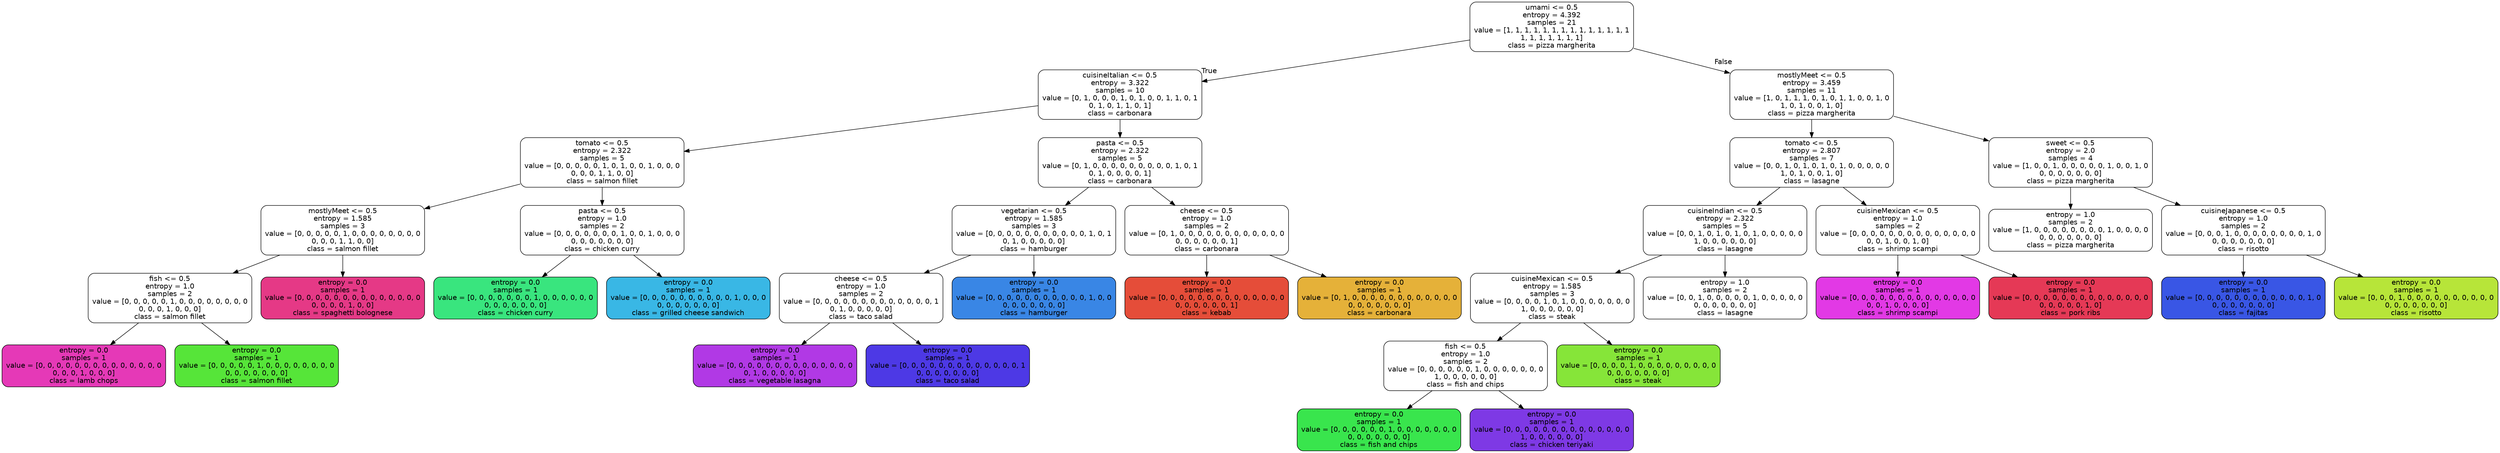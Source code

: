 digraph Tree {
node [shape=box, style="filled, rounded", color="black", fontname="helvetica"] ;
edge [fontname="helvetica"] ;
0 [label="umami <= 0.5\nentropy = 4.392\nsamples = 21\nvalue = [1, 1, 1, 1, 1, 1, 1, 1, 1, 1, 1, 1, 1, 1\n1, 1, 1, 1, 1, 1, 1]\nclass = pizza margherita", fillcolor="#ffffff"] ;
1 [label="cuisineItalian <= 0.5\nentropy = 3.322\nsamples = 10\nvalue = [0, 1, 0, 0, 0, 1, 0, 1, 0, 0, 1, 1, 0, 1\n0, 1, 0, 1, 1, 0, 1]\nclass = carbonara", fillcolor="#ffffff"] ;
0 -> 1 [labeldistance=2.5, labelangle=45, headlabel="True"] ;
2 [label="tomato <= 0.5\nentropy = 2.322\nsamples = 5\nvalue = [0, 0, 0, 0, 0, 1, 0, 1, 0, 0, 1, 0, 0, 0\n0, 0, 0, 1, 1, 0, 0]\nclass = salmon fillet", fillcolor="#ffffff"] ;
1 -> 2 ;
3 [label="mostlyMeet <= 0.5\nentropy = 1.585\nsamples = 3\nvalue = [0, 0, 0, 0, 0, 1, 0, 0, 0, 0, 0, 0, 0, 0\n0, 0, 0, 1, 1, 0, 0]\nclass = salmon fillet", fillcolor="#ffffff"] ;
2 -> 3 ;
4 [label="fish <= 0.5\nentropy = 1.0\nsamples = 2\nvalue = [0, 0, 0, 0, 0, 1, 0, 0, 0, 0, 0, 0, 0, 0\n0, 0, 0, 1, 0, 0, 0]\nclass = salmon fillet", fillcolor="#ffffff"] ;
3 -> 4 ;
5 [label="entropy = 0.0\nsamples = 1\nvalue = [0, 0, 0, 0, 0, 0, 0, 0, 0, 0, 0, 0, 0, 0\n0, 0, 0, 1, 0, 0, 0]\nclass = lamb chops", fillcolor="#e539b7"] ;
4 -> 5 ;
6 [label="entropy = 0.0\nsamples = 1\nvalue = [0, 0, 0, 0, 0, 1, 0, 0, 0, 0, 0, 0, 0, 0\n0, 0, 0, 0, 0, 0, 0]\nclass = salmon fillet", fillcolor="#56e539"] ;
4 -> 6 ;
7 [label="entropy = 0.0\nsamples = 1\nvalue = [0, 0, 0, 0, 0, 0, 0, 0, 0, 0, 0, 0, 0, 0\n0, 0, 0, 0, 1, 0, 0]\nclass = spaghetti bolognese", fillcolor="#e53986"] ;
3 -> 7 ;
8 [label="pasta <= 0.5\nentropy = 1.0\nsamples = 2\nvalue = [0, 0, 0, 0, 0, 0, 0, 1, 0, 0, 1, 0, 0, 0\n0, 0, 0, 0, 0, 0, 0]\nclass = chicken curry", fillcolor="#ffffff"] ;
2 -> 8 ;
9 [label="entropy = 0.0\nsamples = 1\nvalue = [0, 0, 0, 0, 0, 0, 0, 1, 0, 0, 0, 0, 0, 0\n0, 0, 0, 0, 0, 0, 0]\nclass = chicken curry", fillcolor="#39e57e"] ;
8 -> 9 ;
10 [label="entropy = 0.0\nsamples = 1\nvalue = [0, 0, 0, 0, 0, 0, 0, 0, 0, 0, 1, 0, 0, 0\n0, 0, 0, 0, 0, 0, 0]\nclass = grilled cheese sandwich", fillcolor="#39b7e5"] ;
8 -> 10 ;
11 [label="pasta <= 0.5\nentropy = 2.322\nsamples = 5\nvalue = [0, 1, 0, 0, 0, 0, 0, 0, 0, 0, 0, 1, 0, 1\n0, 1, 0, 0, 0, 0, 1]\nclass = carbonara", fillcolor="#ffffff"] ;
1 -> 11 ;
12 [label="vegetarian <= 0.5\nentropy = 1.585\nsamples = 3\nvalue = [0, 0, 0, 0, 0, 0, 0, 0, 0, 0, 0, 1, 0, 1\n0, 1, 0, 0, 0, 0, 0]\nclass = hamburger", fillcolor="#ffffff"] ;
11 -> 12 ;
13 [label="cheese <= 0.5\nentropy = 1.0\nsamples = 2\nvalue = [0, 0, 0, 0, 0, 0, 0, 0, 0, 0, 0, 0, 0, 1\n0, 1, 0, 0, 0, 0, 0]\nclass = taco salad", fillcolor="#ffffff"] ;
12 -> 13 ;
14 [label="entropy = 0.0\nsamples = 1\nvalue = [0, 0, 0, 0, 0, 0, 0, 0, 0, 0, 0, 0, 0, 0\n0, 1, 0, 0, 0, 0, 0]\nclass = vegetable lasagna", fillcolor="#b139e5"] ;
13 -> 14 ;
15 [label="entropy = 0.0\nsamples = 1\nvalue = [0, 0, 0, 0, 0, 0, 0, 0, 0, 0, 0, 0, 0, 1\n0, 0, 0, 0, 0, 0, 0]\nclass = taco salad", fillcolor="#4d39e5"] ;
13 -> 15 ;
16 [label="entropy = 0.0\nsamples = 1\nvalue = [0, 0, 0, 0, 0, 0, 0, 0, 0, 0, 0, 1, 0, 0\n0, 0, 0, 0, 0, 0, 0]\nclass = hamburger", fillcolor="#3986e5"] ;
12 -> 16 ;
17 [label="cheese <= 0.5\nentropy = 1.0\nsamples = 2\nvalue = [0, 1, 0, 0, 0, 0, 0, 0, 0, 0, 0, 0, 0, 0\n0, 0, 0, 0, 0, 0, 1]\nclass = carbonara", fillcolor="#ffffff"] ;
11 -> 17 ;
18 [label="entropy = 0.0\nsamples = 1\nvalue = [0, 0, 0, 0, 0, 0, 0, 0, 0, 0, 0, 0, 0, 0\n0, 0, 0, 0, 0, 0, 1]\nclass = kebab", fillcolor="#e54d39"] ;
17 -> 18 ;
19 [label="entropy = 0.0\nsamples = 1\nvalue = [0, 1, 0, 0, 0, 0, 0, 0, 0, 0, 0, 0, 0, 0\n0, 0, 0, 0, 0, 0, 0]\nclass = carbonara", fillcolor="#e5b139"] ;
17 -> 19 ;
20 [label="mostlyMeet <= 0.5\nentropy = 3.459\nsamples = 11\nvalue = [1, 0, 1, 1, 1, 0, 1, 0, 1, 1, 0, 0, 1, 0\n1, 0, 1, 0, 0, 1, 0]\nclass = pizza margherita", fillcolor="#ffffff"] ;
0 -> 20 [labeldistance=2.5, labelangle=-45, headlabel="False"] ;
21 [label="tomato <= 0.5\nentropy = 2.807\nsamples = 7\nvalue = [0, 0, 1, 0, 1, 0, 1, 0, 1, 0, 0, 0, 0, 0\n1, 0, 1, 0, 0, 1, 0]\nclass = lasagne", fillcolor="#ffffff"] ;
20 -> 21 ;
22 [label="cuisineIndian <= 0.5\nentropy = 2.322\nsamples = 5\nvalue = [0, 0, 1, 0, 1, 0, 1, 0, 1, 0, 0, 0, 0, 0\n1, 0, 0, 0, 0, 0, 0]\nclass = lasagne", fillcolor="#ffffff"] ;
21 -> 22 ;
23 [label="cuisineMexican <= 0.5\nentropy = 1.585\nsamples = 3\nvalue = [0, 0, 0, 0, 1, 0, 1, 0, 0, 0, 0, 0, 0, 0\n1, 0, 0, 0, 0, 0, 0]\nclass = steak", fillcolor="#ffffff"] ;
22 -> 23 ;
24 [label="fish <= 0.5\nentropy = 1.0\nsamples = 2\nvalue = [0, 0, 0, 0, 0, 0, 1, 0, 0, 0, 0, 0, 0, 0\n1, 0, 0, 0, 0, 0, 0]\nclass = fish and chips", fillcolor="#ffffff"] ;
23 -> 24 ;
25 [label="entropy = 0.0\nsamples = 1\nvalue = [0, 0, 0, 0, 0, 0, 1, 0, 0, 0, 0, 0, 0, 0\n0, 0, 0, 0, 0, 0, 0]\nclass = fish and chips", fillcolor="#39e54d"] ;
24 -> 25 ;
26 [label="entropy = 0.0\nsamples = 1\nvalue = [0, 0, 0, 0, 0, 0, 0, 0, 0, 0, 0, 0, 0, 0\n1, 0, 0, 0, 0, 0, 0]\nclass = chicken teriyaki", fillcolor="#7e39e5"] ;
24 -> 26 ;
27 [label="entropy = 0.0\nsamples = 1\nvalue = [0, 0, 0, 0, 1, 0, 0, 0, 0, 0, 0, 0, 0, 0\n0, 0, 0, 0, 0, 0, 0]\nclass = steak", fillcolor="#86e539"] ;
23 -> 27 ;
28 [label="entropy = 1.0\nsamples = 2\nvalue = [0, 0, 1, 0, 0, 0, 0, 0, 1, 0, 0, 0, 0, 0\n0, 0, 0, 0, 0, 0, 0]\nclass = lasagne", fillcolor="#ffffff"] ;
22 -> 28 ;
29 [label="cuisineMexican <= 0.5\nentropy = 1.0\nsamples = 2\nvalue = [0, 0, 0, 0, 0, 0, 0, 0, 0, 0, 0, 0, 0, 0\n0, 0, 1, 0, 0, 1, 0]\nclass = shrimp scampi", fillcolor="#ffffff"] ;
21 -> 29 ;
30 [label="entropy = 0.0\nsamples = 1\nvalue = [0, 0, 0, 0, 0, 0, 0, 0, 0, 0, 0, 0, 0, 0\n0, 0, 1, 0, 0, 0, 0]\nclass = shrimp scampi", fillcolor="#e239e5"] ;
29 -> 30 ;
31 [label="entropy = 0.0\nsamples = 1\nvalue = [0, 0, 0, 0, 0, 0, 0, 0, 0, 0, 0, 0, 0, 0\n0, 0, 0, 0, 0, 1, 0]\nclass = pork ribs", fillcolor="#e53956"] ;
29 -> 31 ;
32 [label="sweet <= 0.5\nentropy = 2.0\nsamples = 4\nvalue = [1, 0, 0, 1, 0, 0, 0, 0, 0, 1, 0, 0, 1, 0\n0, 0, 0, 0, 0, 0, 0]\nclass = pizza margherita", fillcolor="#ffffff"] ;
20 -> 32 ;
33 [label="entropy = 1.0\nsamples = 2\nvalue = [1, 0, 0, 0, 0, 0, 0, 0, 0, 1, 0, 0, 0, 0\n0, 0, 0, 0, 0, 0, 0]\nclass = pizza margherita", fillcolor="#ffffff"] ;
32 -> 33 ;
34 [label="cuisineJapanese <= 0.5\nentropy = 1.0\nsamples = 2\nvalue = [0, 0, 0, 1, 0, 0, 0, 0, 0, 0, 0, 0, 1, 0\n0, 0, 0, 0, 0, 0, 0]\nclass = risotto", fillcolor="#ffffff"] ;
32 -> 34 ;
35 [label="entropy = 0.0\nsamples = 1\nvalue = [0, 0, 0, 0, 0, 0, 0, 0, 0, 0, 0, 0, 1, 0\n0, 0, 0, 0, 0, 0, 0]\nclass = fajitas", fillcolor="#3956e5"] ;
34 -> 35 ;
36 [label="entropy = 0.0\nsamples = 1\nvalue = [0, 0, 0, 1, 0, 0, 0, 0, 0, 0, 0, 0, 0, 0\n0, 0, 0, 0, 0, 0, 0]\nclass = risotto", fillcolor="#b7e539"] ;
34 -> 36 ;
}